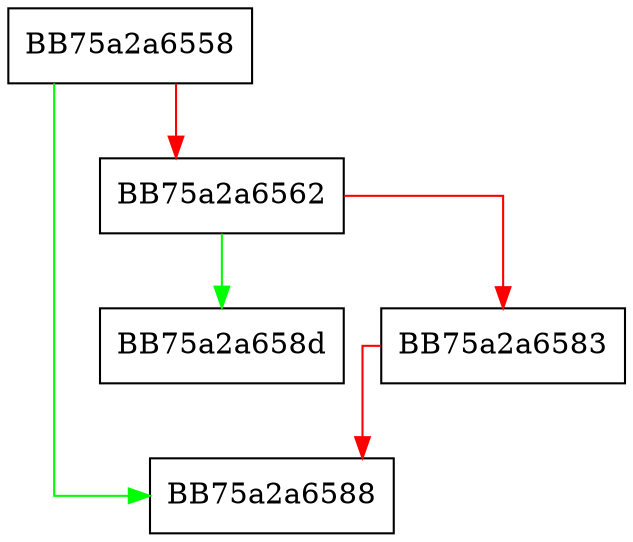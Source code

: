 digraph walUnlockShared {
  node [shape="box"];
  graph [splines=ortho];
  BB75a2a6558 -> BB75a2a6588 [color="green"];
  BB75a2a6558 -> BB75a2a6562 [color="red"];
  BB75a2a6562 -> BB75a2a658d [color="green"];
  BB75a2a6562 -> BB75a2a6583 [color="red"];
  BB75a2a6583 -> BB75a2a6588 [color="red"];
}